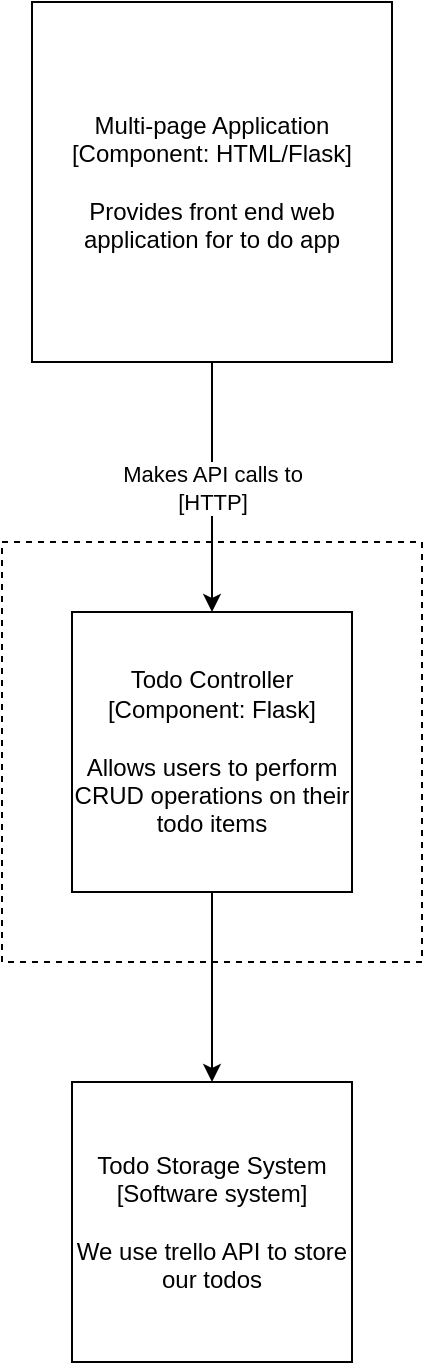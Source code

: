 <mxfile version="15.7.3" type="device"><diagram id="Evn1TxAGFpsl285GMbLW" name="Page-1"><mxGraphModel dx="2062" dy="1122" grid="1" gridSize="10" guides="1" tooltips="1" connect="1" arrows="1" fold="1" page="1" pageScale="1" pageWidth="850" pageHeight="1100" math="0" shadow="0"><root><mxCell id="0"/><mxCell id="1" parent="0"/><mxCell id="WexLDCh_rgxMHdBUoXHo-1" value="" style="whiteSpace=wrap;html=1;aspect=fixed;dashed=1;fillColor=none;" vertex="1" parent="1"><mxGeometry x="320" y="300" width="210" height="210" as="geometry"/></mxCell><mxCell id="WexLDCh_rgxMHdBUoXHo-4" value="Makes API calls to&lt;br&gt;[HTTP]" style="edgeStyle=orthogonalEdgeStyle;rounded=0;orthogonalLoop=1;jettySize=auto;html=1;entryX=0.5;entryY=0;entryDx=0;entryDy=0;" edge="1" parent="1" source="WexLDCh_rgxMHdBUoXHo-2" target="WexLDCh_rgxMHdBUoXHo-3"><mxGeometry relative="1" as="geometry"/></mxCell><mxCell id="WexLDCh_rgxMHdBUoXHo-2" value="Multi-page Application&lt;br&gt;[Component: HTML/Flask]&lt;br&gt;&lt;br&gt;Provides front end web application for to do app" style="whiteSpace=wrap;html=1;aspect=fixed;" vertex="1" parent="1"><mxGeometry x="335" y="30" width="180" height="180" as="geometry"/></mxCell><mxCell id="aUjVQ-Yp2KSOWIjnBg-5-2" style="edgeStyle=orthogonalEdgeStyle;rounded=0;orthogonalLoop=1;jettySize=auto;html=1;" edge="1" parent="1" source="WexLDCh_rgxMHdBUoXHo-3" target="WexLDCh_rgxMHdBUoXHo-5"><mxGeometry relative="1" as="geometry"/></mxCell><mxCell id="WexLDCh_rgxMHdBUoXHo-3" value="Todo Controller&lt;br&gt;[Component: Flask]&lt;br&gt;&lt;br&gt;Allows users to perform CRUD operations on their todo items" style="whiteSpace=wrap;html=1;aspect=fixed;" vertex="1" parent="1"><mxGeometry x="355" y="335" width="140" height="140" as="geometry"/></mxCell><mxCell id="WexLDCh_rgxMHdBUoXHo-5" value="Todo Storage System&lt;br&gt;[Software system]&lt;br&gt;&lt;br&gt;We use trello API to store our todos" style="whiteSpace=wrap;html=1;aspect=fixed;" vertex="1" parent="1"><mxGeometry x="355" y="570" width="140" height="140" as="geometry"/></mxCell></root></mxGraphModel></diagram></mxfile>
